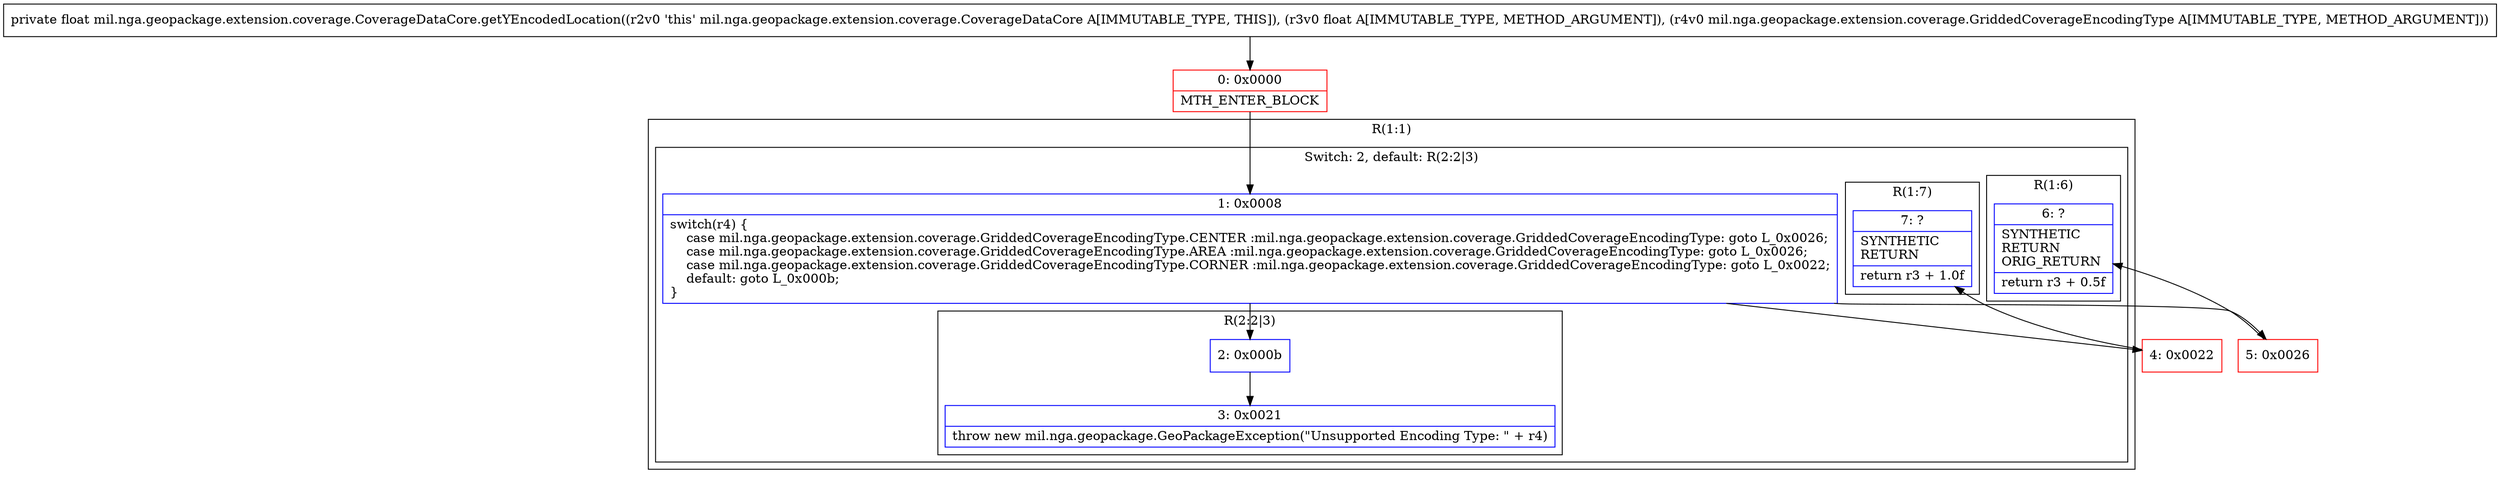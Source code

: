 digraph "CFG formil.nga.geopackage.extension.coverage.CoverageDataCore.getYEncodedLocation(FLmil\/nga\/geopackage\/extension\/coverage\/GriddedCoverageEncodingType;)F" {
subgraph cluster_Region_784493240 {
label = "R(1:1)";
node [shape=record,color=blue];
subgraph cluster_SwitchRegion_1866623274 {
label = "Switch: 2, default: R(2:2|3)";
node [shape=record,color=blue];
Node_1 [shape=record,label="{1\:\ 0x0008|switch(r4) \{\l    case mil.nga.geopackage.extension.coverage.GriddedCoverageEncodingType.CENTER :mil.nga.geopackage.extension.coverage.GriddedCoverageEncodingType: goto L_0x0026;\l    case mil.nga.geopackage.extension.coverage.GriddedCoverageEncodingType.AREA :mil.nga.geopackage.extension.coverage.GriddedCoverageEncodingType: goto L_0x0026;\l    case mil.nga.geopackage.extension.coverage.GriddedCoverageEncodingType.CORNER :mil.nga.geopackage.extension.coverage.GriddedCoverageEncodingType: goto L_0x0022;\l    default: goto L_0x000b;\l\}\l}"];
subgraph cluster_Region_968183589 {
label = "R(1:6)";
node [shape=record,color=blue];
Node_6 [shape=record,label="{6\:\ ?|SYNTHETIC\lRETURN\lORIG_RETURN\l|return r3 + 0.5f\l}"];
}
subgraph cluster_Region_1245405783 {
label = "R(1:7)";
node [shape=record,color=blue];
Node_7 [shape=record,label="{7\:\ ?|SYNTHETIC\lRETURN\l|return r3 + 1.0f\l}"];
}
subgraph cluster_Region_2006013442 {
label = "R(2:2|3)";
node [shape=record,color=blue];
Node_2 [shape=record,label="{2\:\ 0x000b}"];
Node_3 [shape=record,label="{3\:\ 0x0021|throw new mil.nga.geopackage.GeoPackageException(\"Unsupported Encoding Type: \" + r4)\l}"];
}
}
}
Node_0 [shape=record,color=red,label="{0\:\ 0x0000|MTH_ENTER_BLOCK\l}"];
Node_4 [shape=record,color=red,label="{4\:\ 0x0022}"];
Node_5 [shape=record,color=red,label="{5\:\ 0x0026}"];
MethodNode[shape=record,label="{private float mil.nga.geopackage.extension.coverage.CoverageDataCore.getYEncodedLocation((r2v0 'this' mil.nga.geopackage.extension.coverage.CoverageDataCore A[IMMUTABLE_TYPE, THIS]), (r3v0 float A[IMMUTABLE_TYPE, METHOD_ARGUMENT]), (r4v0 mil.nga.geopackage.extension.coverage.GriddedCoverageEncodingType A[IMMUTABLE_TYPE, METHOD_ARGUMENT])) }"];
MethodNode -> Node_0;
Node_1 -> Node_2;
Node_1 -> Node_4;
Node_1 -> Node_5;
Node_2 -> Node_3;
Node_0 -> Node_1;
Node_4 -> Node_7;
Node_5 -> Node_6;
}

